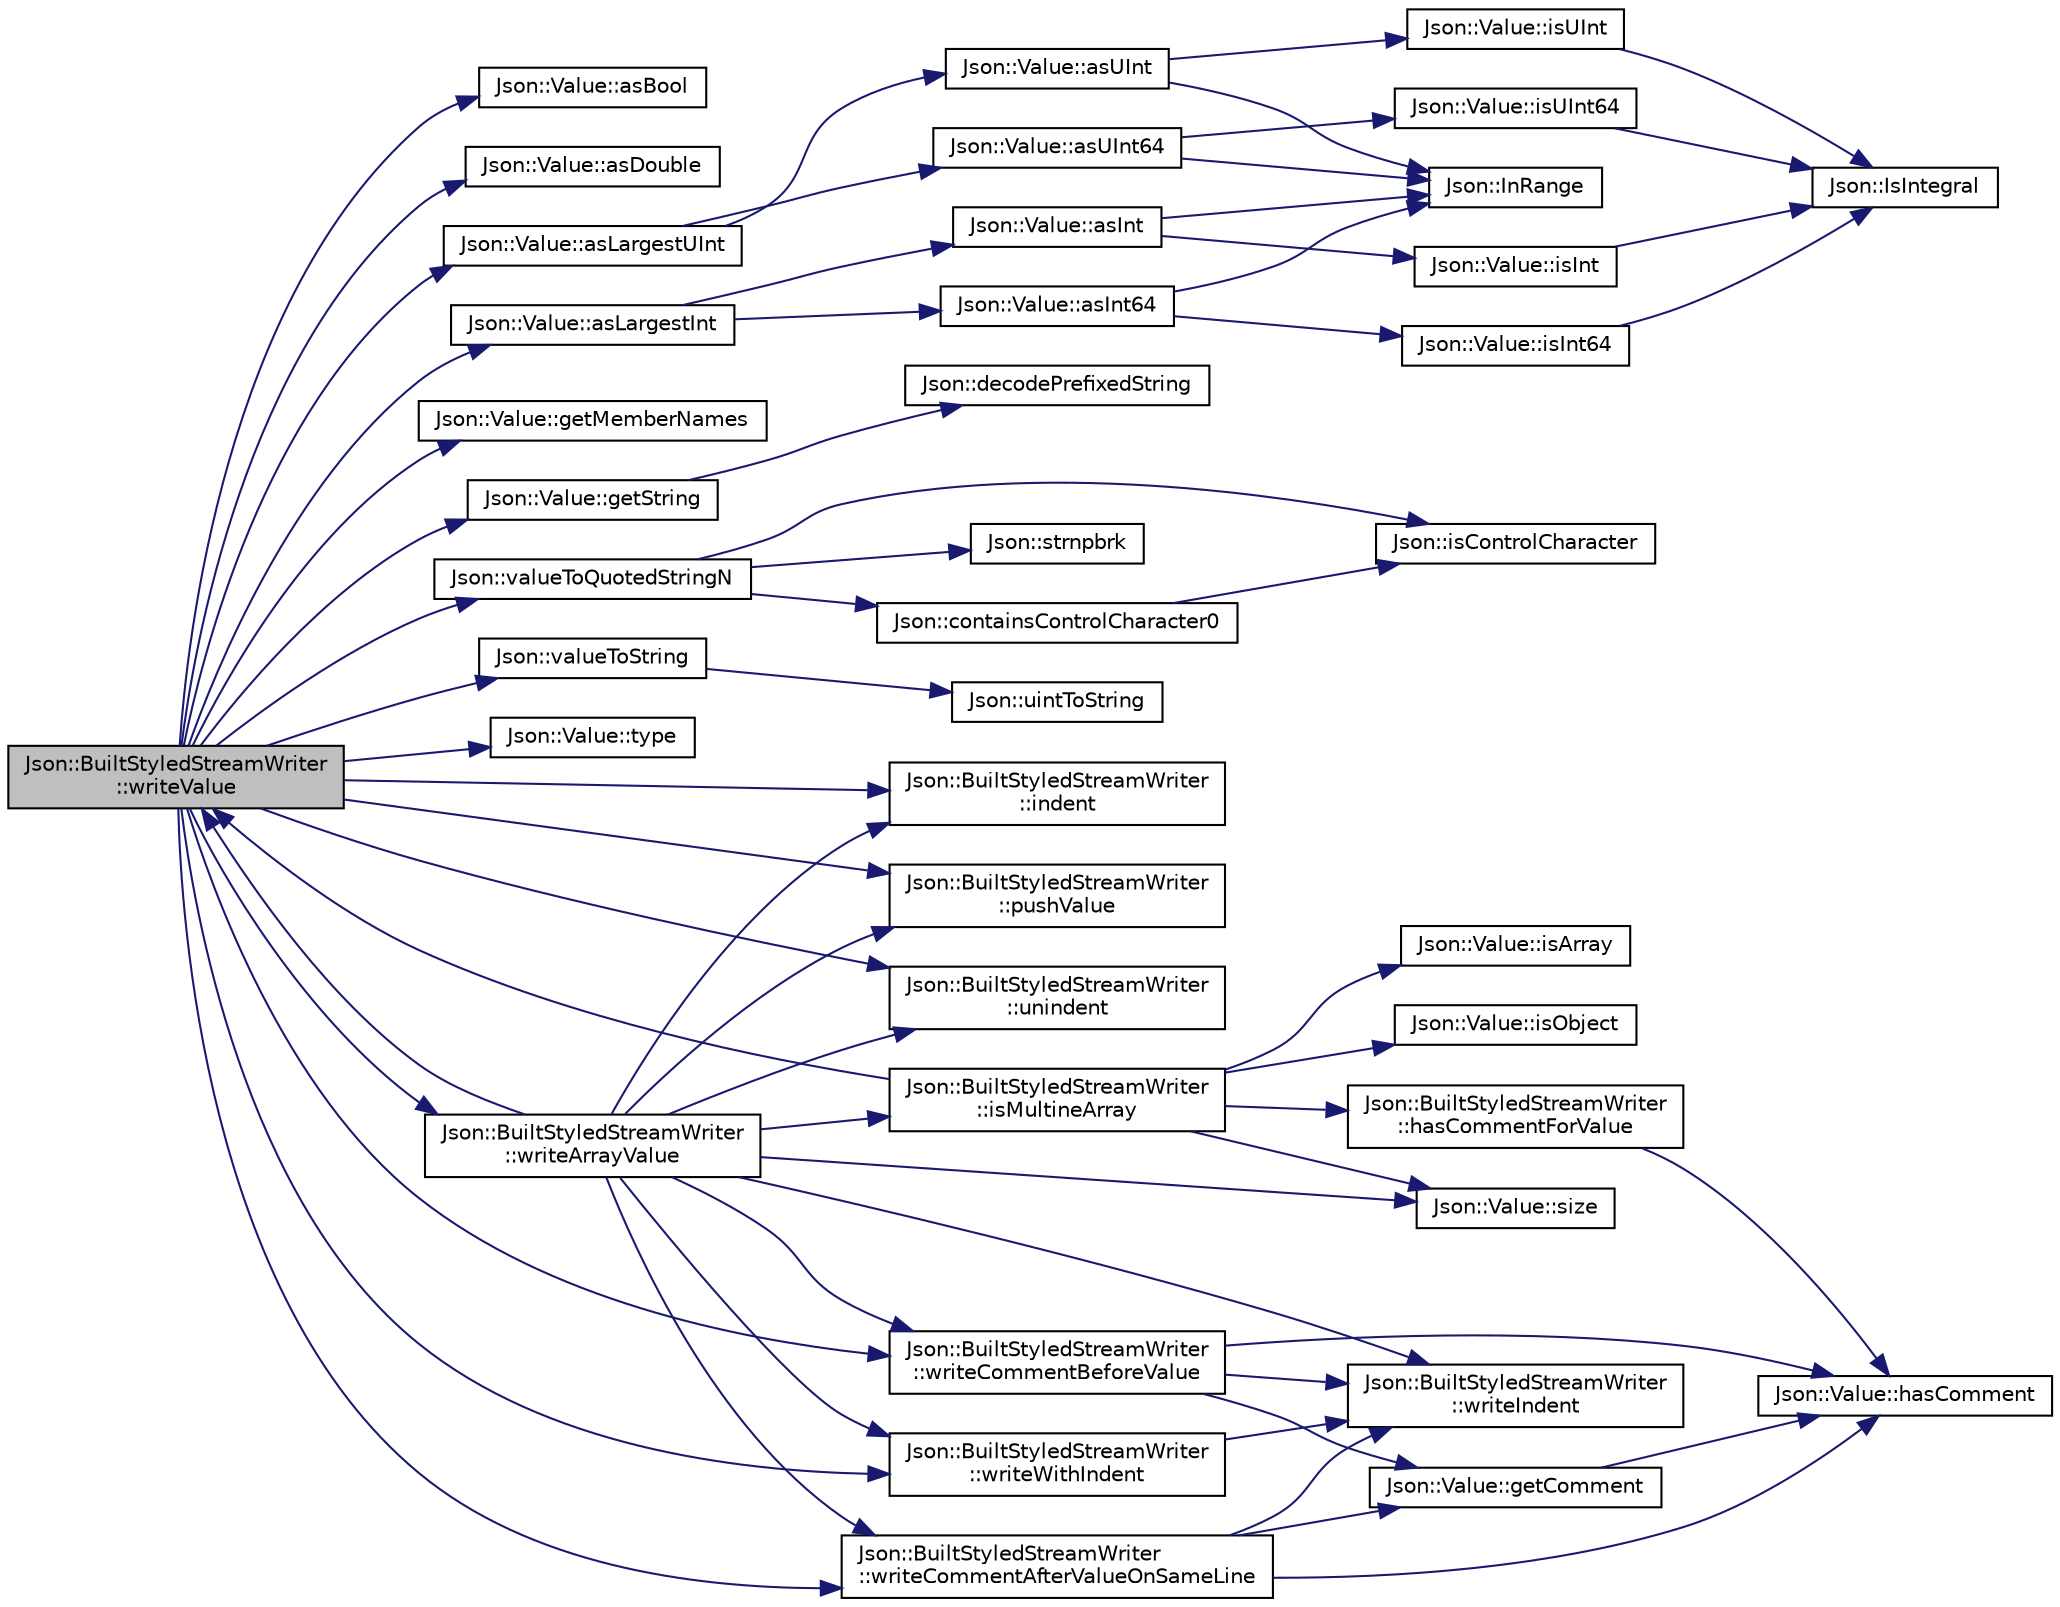 digraph "Json::BuiltStyledStreamWriter::writeValue"
{
 // LATEX_PDF_SIZE
  edge [fontname="Helvetica",fontsize="10",labelfontname="Helvetica",labelfontsize="10"];
  node [fontname="Helvetica",fontsize="10",shape=record];
  rankdir="LR";
  Node1 [label="Json::BuiltStyledStreamWriter\l::writeValue",height=0.2,width=0.4,color="black", fillcolor="grey75", style="filled", fontcolor="black",tooltip=" "];
  Node1 -> Node2 [color="midnightblue",fontsize="10",style="solid",fontname="Helvetica"];
  Node2 [label="Json::Value::asBool",height=0.2,width=0.4,color="black", fillcolor="white", style="filled",URL="$class_json_1_1_value.html#ab693fb7b9b1595bb0adc49658bbf780d",tooltip=" "];
  Node1 -> Node3 [color="midnightblue",fontsize="10",style="solid",fontname="Helvetica"];
  Node3 [label="Json::Value::asDouble",height=0.2,width=0.4,color="black", fillcolor="white", style="filled",URL="$class_json_1_1_value.html#afd24002a18aef907ad746b1cb9eda0a2",tooltip=" "];
  Node1 -> Node4 [color="midnightblue",fontsize="10",style="solid",fontname="Helvetica"];
  Node4 [label="Json::Value::asLargestInt",height=0.2,width=0.4,color="black", fillcolor="white", style="filled",URL="$class_json_1_1_value.html#ab16f2ea2a117a1b3b576acab8b6a700d",tooltip=" "];
  Node4 -> Node5 [color="midnightblue",fontsize="10",style="solid",fontname="Helvetica"];
  Node5 [label="Json::Value::asInt",height=0.2,width=0.4,color="black", fillcolor="white", style="filled",URL="$class_json_1_1_value.html#a614d635bc248a592593feb322cd15ab8",tooltip=" "];
  Node5 -> Node6 [color="midnightblue",fontsize="10",style="solid",fontname="Helvetica"];
  Node6 [label="Json::InRange",height=0.2,width=0.4,color="black", fillcolor="white", style="filled",URL="$namespace_json.html#aff0180507262a244de61b961178d7443",tooltip=" "];
  Node5 -> Node7 [color="midnightblue",fontsize="10",style="solid",fontname="Helvetica"];
  Node7 [label="Json::Value::isInt",height=0.2,width=0.4,color="black", fillcolor="white", style="filled",URL="$class_json_1_1_value.html#aff51d8b52979ca06cf9d909accd5f695",tooltip=" "];
  Node7 -> Node8 [color="midnightblue",fontsize="10",style="solid",fontname="Helvetica"];
  Node8 [label="Json::IsIntegral",height=0.2,width=0.4,color="black", fillcolor="white", style="filled",URL="$namespace_json.html#a1a04cc9d31e64b5912dade003c9b99b5",tooltip=" "];
  Node4 -> Node9 [color="midnightblue",fontsize="10",style="solid",fontname="Helvetica"];
  Node9 [label="Json::Value::asInt64",height=0.2,width=0.4,color="black", fillcolor="white", style="filled",URL="$class_json_1_1_value.html#aa647ac4fe51a2e325c063ebe32262b44",tooltip=" "];
  Node9 -> Node6 [color="midnightblue",fontsize="10",style="solid",fontname="Helvetica"];
  Node9 -> Node10 [color="midnightblue",fontsize="10",style="solid",fontname="Helvetica"];
  Node10 [label="Json::Value::isInt64",height=0.2,width=0.4,color="black", fillcolor="white", style="filled",URL="$class_json_1_1_value.html#a4a81fb3c3acdbb68b2e2f30836a4f53e",tooltip=" "];
  Node10 -> Node8 [color="midnightblue",fontsize="10",style="solid",fontname="Helvetica"];
  Node1 -> Node11 [color="midnightblue",fontsize="10",style="solid",fontname="Helvetica"];
  Node11 [label="Json::Value::asLargestUInt",height=0.2,width=0.4,color="black", fillcolor="white", style="filled",URL="$class_json_1_1_value.html#ad03548101e0bf3d2d9eac75c64a0b8d7",tooltip=" "];
  Node11 -> Node12 [color="midnightblue",fontsize="10",style="solid",fontname="Helvetica"];
  Node12 [label="Json::Value::asUInt",height=0.2,width=0.4,color="black", fillcolor="white", style="filled",URL="$class_json_1_1_value.html#a74b305583ec3aacf4f9dd06e799dc265",tooltip=" "];
  Node12 -> Node6 [color="midnightblue",fontsize="10",style="solid",fontname="Helvetica"];
  Node12 -> Node13 [color="midnightblue",fontsize="10",style="solid",fontname="Helvetica"];
  Node13 [label="Json::Value::isUInt",height=0.2,width=0.4,color="black", fillcolor="white", style="filled",URL="$class_json_1_1_value.html#abdda463d3269015f883587349726cfbc",tooltip=" "];
  Node13 -> Node8 [color="midnightblue",fontsize="10",style="solid",fontname="Helvetica"];
  Node11 -> Node14 [color="midnightblue",fontsize="10",style="solid",fontname="Helvetica"];
  Node14 [label="Json::Value::asUInt64",height=0.2,width=0.4,color="black", fillcolor="white", style="filled",URL="$class_json_1_1_value.html#a0e44a5a4cd0c099f9570dfa25813eb60",tooltip=" "];
  Node14 -> Node6 [color="midnightblue",fontsize="10",style="solid",fontname="Helvetica"];
  Node14 -> Node15 [color="midnightblue",fontsize="10",style="solid",fontname="Helvetica"];
  Node15 [label="Json::Value::isUInt64",height=0.2,width=0.4,color="black", fillcolor="white", style="filled",URL="$class_json_1_1_value.html#a883576e35cb03a785258edb56777a2de",tooltip=" "];
  Node15 -> Node8 [color="midnightblue",fontsize="10",style="solid",fontname="Helvetica"];
  Node1 -> Node16 [color="midnightblue",fontsize="10",style="solid",fontname="Helvetica"];
  Node16 [label="Json::Value::getMemberNames",height=0.2,width=0.4,color="black", fillcolor="white", style="filled",URL="$class_json_1_1_value.html#a79d7725dce6260317333e69022367ac9",tooltip="Return a list of the member names."];
  Node1 -> Node17 [color="midnightblue",fontsize="10",style="solid",fontname="Helvetica"];
  Node17 [label="Json::Value::getString",height=0.2,width=0.4,color="black", fillcolor="white", style="filled",URL="$class_json_1_1_value.html#a2e1b7be6bde2fe23f15290d9ddbbdf8a",tooltip=" "];
  Node17 -> Node18 [color="midnightblue",fontsize="10",style="solid",fontname="Helvetica"];
  Node18 [label="Json::decodePrefixedString",height=0.2,width=0.4,color="black", fillcolor="white", style="filled",URL="$namespace_json.html#aad8b4982c1acd164f541fba396ac9fb1",tooltip=" "];
  Node1 -> Node19 [color="midnightblue",fontsize="10",style="solid",fontname="Helvetica"];
  Node19 [label="Json::BuiltStyledStreamWriter\l::indent",height=0.2,width=0.4,color="black", fillcolor="white", style="filled",URL="$struct_json_1_1_built_styled_stream_writer.html#a73e09692a2cfbd6e67836b060dc34a9f",tooltip=" "];
  Node1 -> Node20 [color="midnightblue",fontsize="10",style="solid",fontname="Helvetica"];
  Node20 [label="Json::BuiltStyledStreamWriter\l::pushValue",height=0.2,width=0.4,color="black", fillcolor="white", style="filled",URL="$struct_json_1_1_built_styled_stream_writer.html#a91e8535508412eea04d77c0cafdf15aa",tooltip=" "];
  Node1 -> Node21 [color="midnightblue",fontsize="10",style="solid",fontname="Helvetica"];
  Node21 [label="Json::Value::type",height=0.2,width=0.4,color="black", fillcolor="white", style="filled",URL="$class_json_1_1_value.html#a8ce61157a011894f0252ceed232312de",tooltip=" "];
  Node1 -> Node22 [color="midnightblue",fontsize="10",style="solid",fontname="Helvetica"];
  Node22 [label="Json::BuiltStyledStreamWriter\l::unindent",height=0.2,width=0.4,color="black", fillcolor="white", style="filled",URL="$struct_json_1_1_built_styled_stream_writer.html#a0da6c6f603e00c8c6e38af553edd8c55",tooltip=" "];
  Node1 -> Node23 [color="midnightblue",fontsize="10",style="solid",fontname="Helvetica"];
  Node23 [label="Json::valueToQuotedStringN",height=0.2,width=0.4,color="black", fillcolor="white", style="filled",URL="$namespace_json.html#a29aff81733b8fdaabf3f1acfc3ad339f",tooltip=" "];
  Node23 -> Node24 [color="midnightblue",fontsize="10",style="solid",fontname="Helvetica"];
  Node24 [label="Json::containsControlCharacter0",height=0.2,width=0.4,color="black", fillcolor="white", style="filled",URL="$namespace_json.html#ae8a357381f264cf28f46449e79ab1dea",tooltip=" "];
  Node24 -> Node25 [color="midnightblue",fontsize="10",style="solid",fontname="Helvetica"];
  Node25 [label="Json::isControlCharacter",height=0.2,width=0.4,color="black", fillcolor="white", style="filled",URL="$namespace_json.html#a0381e631737f51331065a388f4f59197",tooltip="Returns true if ch is a control character (in range [1,31])."];
  Node23 -> Node25 [color="midnightblue",fontsize="10",style="solid",fontname="Helvetica"];
  Node23 -> Node26 [color="midnightblue",fontsize="10",style="solid",fontname="Helvetica"];
  Node26 [label="Json::strnpbrk",height=0.2,width=0.4,color="black", fillcolor="white", style="filled",URL="$namespace_json.html#a7492156d0c7d2dd2f672acacfb240320",tooltip=" "];
  Node1 -> Node27 [color="midnightblue",fontsize="10",style="solid",fontname="Helvetica"];
  Node27 [label="Json::valueToString",height=0.2,width=0.4,color="black", fillcolor="white", style="filled",URL="$namespace_json.html#a77501ed00903d1b183a55a5fbf6b749a",tooltip=" "];
  Node27 -> Node28 [color="midnightblue",fontsize="10",style="solid",fontname="Helvetica"];
  Node28 [label="Json::uintToString",height=0.2,width=0.4,color="black", fillcolor="white", style="filled",URL="$namespace_json.html#ac1ffd21a9e55122014353c773ccc496e",tooltip=" "];
  Node1 -> Node29 [color="midnightblue",fontsize="10",style="solid",fontname="Helvetica"];
  Node29 [label="Json::BuiltStyledStreamWriter\l::writeArrayValue",height=0.2,width=0.4,color="black", fillcolor="white", style="filled",URL="$struct_json_1_1_built_styled_stream_writer.html#acd20e9274bbcf7876ef3af2e7d23a31f",tooltip=" "];
  Node29 -> Node19 [color="midnightblue",fontsize="10",style="solid",fontname="Helvetica"];
  Node29 -> Node30 [color="midnightblue",fontsize="10",style="solid",fontname="Helvetica"];
  Node30 [label="Json::BuiltStyledStreamWriter\l::isMultineArray",height=0.2,width=0.4,color="black", fillcolor="white", style="filled",URL="$struct_json_1_1_built_styled_stream_writer.html#af423fd33b3d580506ea3efc53b05a077",tooltip=" "];
  Node30 -> Node31 [color="midnightblue",fontsize="10",style="solid",fontname="Helvetica"];
  Node31 [label="Json::BuiltStyledStreamWriter\l::hasCommentForValue",height=0.2,width=0.4,color="black", fillcolor="white", style="filled",URL="$struct_json_1_1_built_styled_stream_writer.html#a457c2f3c1e8c952caeb60e52477d0c9a",tooltip=" "];
  Node31 -> Node32 [color="midnightblue",fontsize="10",style="solid",fontname="Helvetica"];
  Node32 [label="Json::Value::hasComment",height=0.2,width=0.4,color="black", fillcolor="white", style="filled",URL="$class_json_1_1_value.html#a65d8e3ab6a5871cbd019a3e0f0b944a3",tooltip=" "];
  Node30 -> Node33 [color="midnightblue",fontsize="10",style="solid",fontname="Helvetica"];
  Node33 [label="Json::Value::isArray",height=0.2,width=0.4,color="black", fillcolor="white", style="filled",URL="$class_json_1_1_value.html#a1627eb9d6568d6d0252fa8bb711c0a59",tooltip=" "];
  Node30 -> Node34 [color="midnightblue",fontsize="10",style="solid",fontname="Helvetica"];
  Node34 [label="Json::Value::isObject",height=0.2,width=0.4,color="black", fillcolor="white", style="filled",URL="$class_json_1_1_value.html#a8cf96c0f2a552051fcfc78ffee60e037",tooltip=" "];
  Node30 -> Node35 [color="midnightblue",fontsize="10",style="solid",fontname="Helvetica"];
  Node35 [label="Json::Value::size",height=0.2,width=0.4,color="black", fillcolor="white", style="filled",URL="$class_json_1_1_value.html#a0ec2808e1d7efa4e9fad938d6667be44",tooltip="Number of values in array or object."];
  Node30 -> Node1 [color="midnightblue",fontsize="10",style="solid",fontname="Helvetica"];
  Node29 -> Node20 [color="midnightblue",fontsize="10",style="solid",fontname="Helvetica"];
  Node29 -> Node35 [color="midnightblue",fontsize="10",style="solid",fontname="Helvetica"];
  Node29 -> Node22 [color="midnightblue",fontsize="10",style="solid",fontname="Helvetica"];
  Node29 -> Node36 [color="midnightblue",fontsize="10",style="solid",fontname="Helvetica"];
  Node36 [label="Json::BuiltStyledStreamWriter\l::writeCommentAfterValueOnSameLine",height=0.2,width=0.4,color="black", fillcolor="white", style="filled",URL="$struct_json_1_1_built_styled_stream_writer.html#a89625b134fce0255263ca40e6125742b",tooltip=" "];
  Node36 -> Node37 [color="midnightblue",fontsize="10",style="solid",fontname="Helvetica"];
  Node37 [label="Json::Value::getComment",height=0.2,width=0.4,color="black", fillcolor="white", style="filled",URL="$class_json_1_1_value.html#a82817229a986f0b254e31d5c83066ffe",tooltip="Include delimiters and embedded newlines."];
  Node37 -> Node32 [color="midnightblue",fontsize="10",style="solid",fontname="Helvetica"];
  Node36 -> Node32 [color="midnightblue",fontsize="10",style="solid",fontname="Helvetica"];
  Node36 -> Node38 [color="midnightblue",fontsize="10",style="solid",fontname="Helvetica"];
  Node38 [label="Json::BuiltStyledStreamWriter\l::writeIndent",height=0.2,width=0.4,color="black", fillcolor="white", style="filled",URL="$struct_json_1_1_built_styled_stream_writer.html#a2b38a3714d415c4bd3b4812897130f3d",tooltip=" "];
  Node29 -> Node39 [color="midnightblue",fontsize="10",style="solid",fontname="Helvetica"];
  Node39 [label="Json::BuiltStyledStreamWriter\l::writeCommentBeforeValue",height=0.2,width=0.4,color="black", fillcolor="white", style="filled",URL="$struct_json_1_1_built_styled_stream_writer.html#a32c4afca4e08fba79bb0a80a8010283a",tooltip=" "];
  Node39 -> Node37 [color="midnightblue",fontsize="10",style="solid",fontname="Helvetica"];
  Node39 -> Node32 [color="midnightblue",fontsize="10",style="solid",fontname="Helvetica"];
  Node39 -> Node38 [color="midnightblue",fontsize="10",style="solid",fontname="Helvetica"];
  Node29 -> Node38 [color="midnightblue",fontsize="10",style="solid",fontname="Helvetica"];
  Node29 -> Node1 [color="midnightblue",fontsize="10",style="solid",fontname="Helvetica"];
  Node29 -> Node40 [color="midnightblue",fontsize="10",style="solid",fontname="Helvetica"];
  Node40 [label="Json::BuiltStyledStreamWriter\l::writeWithIndent",height=0.2,width=0.4,color="black", fillcolor="white", style="filled",URL="$struct_json_1_1_built_styled_stream_writer.html#a6e80e1a0d5f64df2ec48c3c3b1284990",tooltip=" "];
  Node40 -> Node38 [color="midnightblue",fontsize="10",style="solid",fontname="Helvetica"];
  Node1 -> Node36 [color="midnightblue",fontsize="10",style="solid",fontname="Helvetica"];
  Node1 -> Node39 [color="midnightblue",fontsize="10",style="solid",fontname="Helvetica"];
  Node1 -> Node40 [color="midnightblue",fontsize="10",style="solid",fontname="Helvetica"];
}
